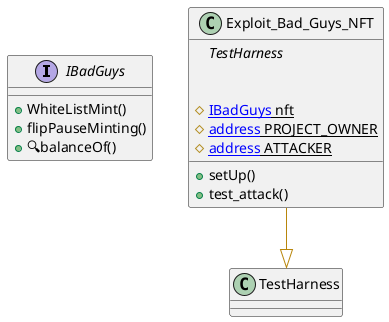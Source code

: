 @startuml

interface IBadGuys {
    ' -- inheritance --

    ' -- usingFor --

    ' -- vars --

    ' -- methods --
	+WhiteListMint()
	+flipPauseMinting()
	+🔍balanceOf()

}


class Exploit_Bad_Guys_NFT {
    ' -- inheritance --
	{abstract}TestHarness

    ' -- usingFor --

    ' -- vars --
	#{static}[[IBadGuys]] nft
	#{static}[[address]] PROJECT_OWNER
	#{static}[[address]] ATTACKER

    ' -- methods --
	+setUp()
	+test_attack()

}
' -- inheritance / usingFor --
Exploit_Bad_Guys_NFT --[#DarkGoldenRod]|> TestHarness

@enduml